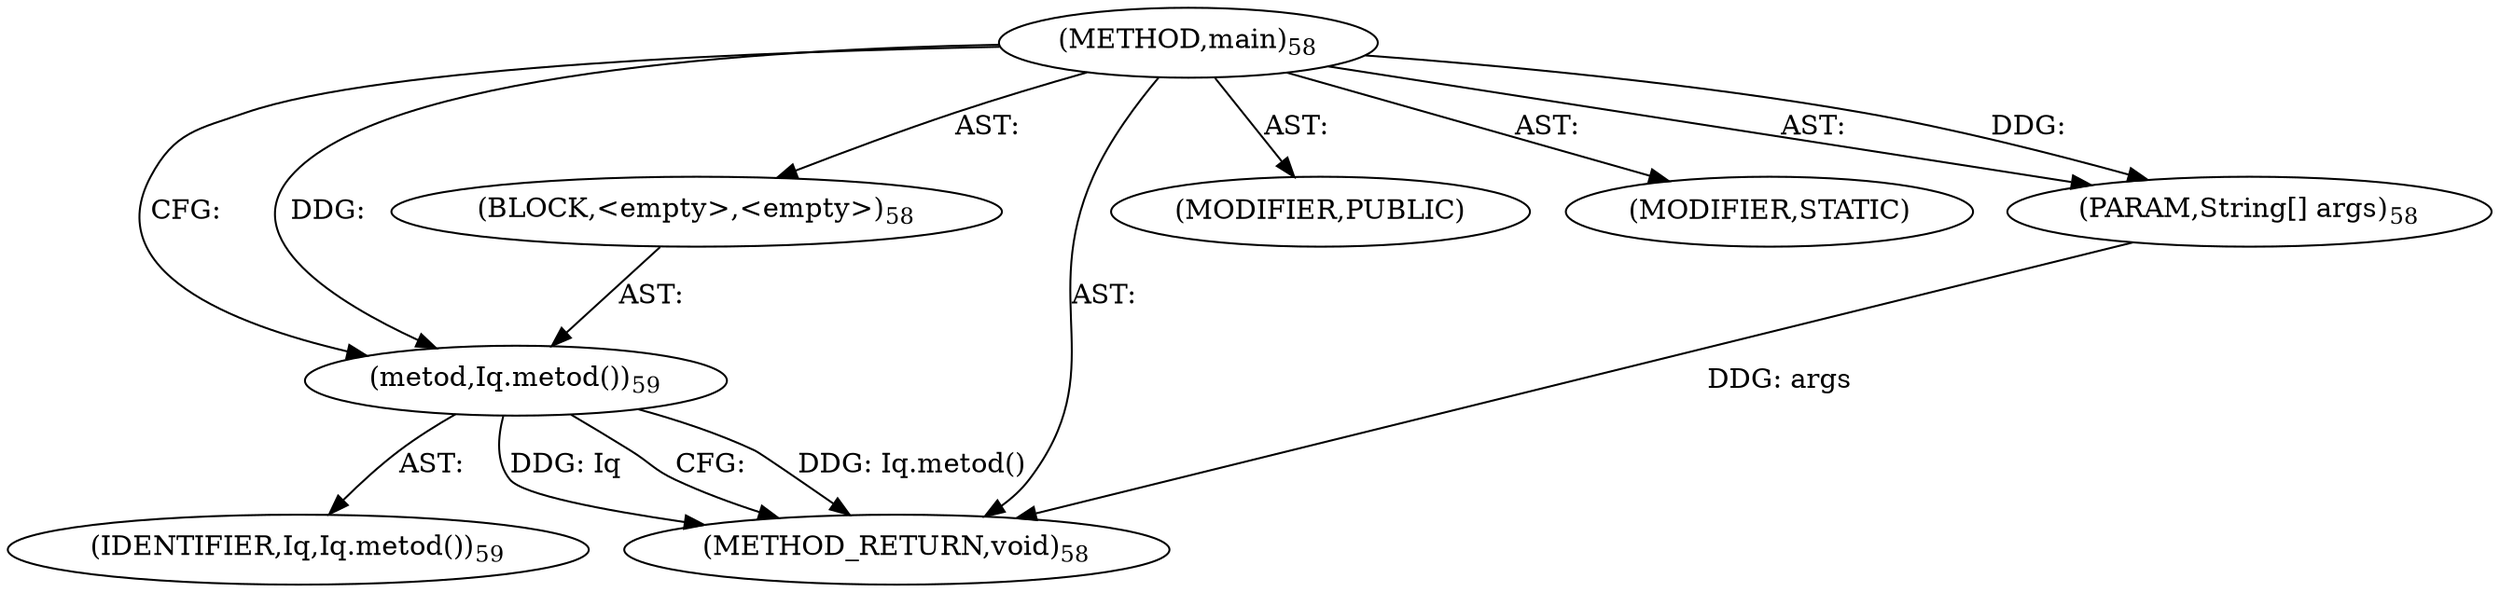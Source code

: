 digraph "main" {  
"212" [label = <(METHOD,main)<SUB>58</SUB>> ]
"213" [label = <(PARAM,String[] args)<SUB>58</SUB>> ]
"214" [label = <(BLOCK,&lt;empty&gt;,&lt;empty&gt;)<SUB>58</SUB>> ]
"215" [label = <(metod,Iq.metod())<SUB>59</SUB>> ]
"216" [label = <(IDENTIFIER,Iq,Iq.metod())<SUB>59</SUB>> ]
"217" [label = <(MODIFIER,PUBLIC)> ]
"218" [label = <(MODIFIER,STATIC)> ]
"219" [label = <(METHOD_RETURN,void)<SUB>58</SUB>> ]
  "212" -> "213"  [ label = "AST: "] 
  "212" -> "214"  [ label = "AST: "] 
  "212" -> "217"  [ label = "AST: "] 
  "212" -> "218"  [ label = "AST: "] 
  "212" -> "219"  [ label = "AST: "] 
  "214" -> "215"  [ label = "AST: "] 
  "215" -> "216"  [ label = "AST: "] 
  "215" -> "219"  [ label = "CFG: "] 
  "212" -> "215"  [ label = "CFG: "] 
  "213" -> "219"  [ label = "DDG: args"] 
  "215" -> "219"  [ label = "DDG: Iq.metod()"] 
  "215" -> "219"  [ label = "DDG: Iq"] 
  "212" -> "213"  [ label = "DDG: "] 
  "212" -> "215"  [ label = "DDG: "] 
}
